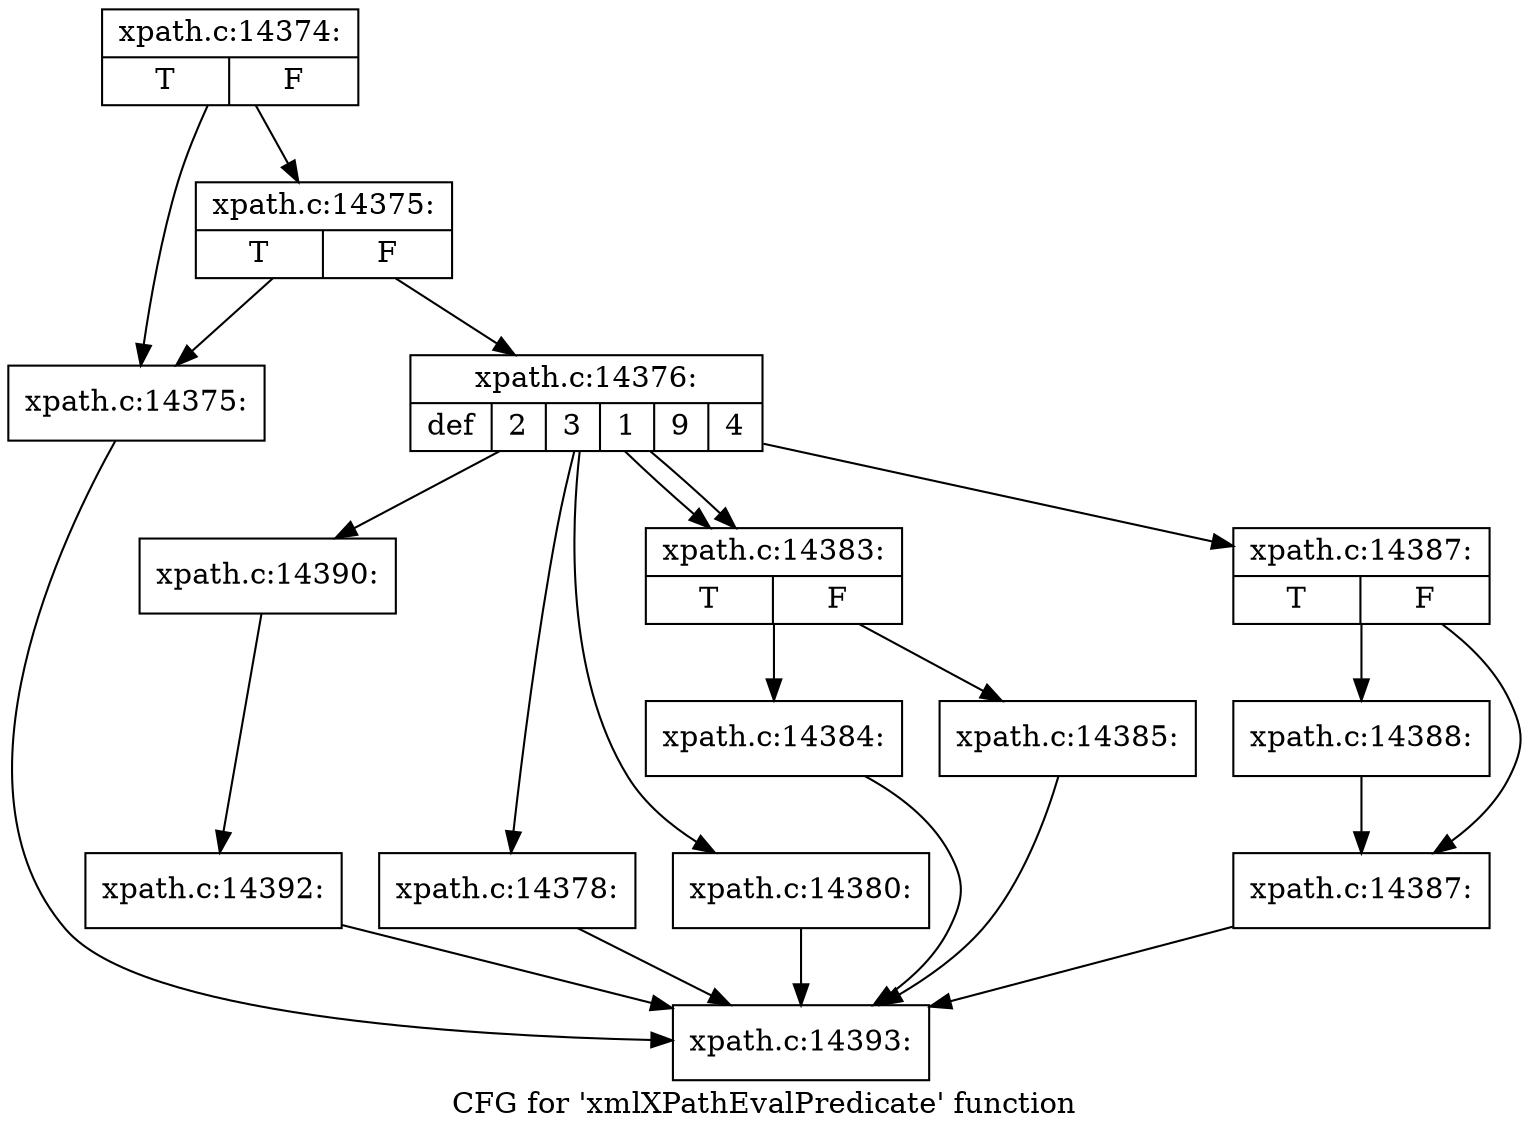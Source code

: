 digraph "CFG for 'xmlXPathEvalPredicate' function" {
	label="CFG for 'xmlXPathEvalPredicate' function";

	Node0x55e6b2392350 [shape=record,label="{xpath.c:14374:|{<s0>T|<s1>F}}"];
	Node0x55e6b2392350 -> Node0x55e6b2911f60;
	Node0x55e6b2392350 -> Node0x55e6b297aa60;
	Node0x55e6b297aa60 [shape=record,label="{xpath.c:14375:|{<s0>T|<s1>F}}"];
	Node0x55e6b297aa60 -> Node0x55e6b2911f60;
	Node0x55e6b297aa60 -> Node0x55e6b297aa10;
	Node0x55e6b2911f60 [shape=record,label="{xpath.c:14375:}"];
	Node0x55e6b2911f60 -> Node0x55e6b2874440;
	Node0x55e6b297aa10 [shape=record,label="{xpath.c:14376:|{<s0>def|<s1>2|<s2>3|<s3>1|<s4>9|<s5>4}}"];
	Node0x55e6b297aa10 -> Node0x55e6b29eb620;
	Node0x55e6b297aa10 -> Node0x55e6b29799c0;
	Node0x55e6b297aa10 -> Node0x55e6b2979c70;
	Node0x55e6b297aa10 -> Node0x55e6b297a1b0;
	Node0x55e6b297aa10 -> Node0x55e6b297a1b0;
	Node0x55e6b297aa10 -> Node0x55e6b299b440;
	Node0x55e6b29799c0 [shape=record,label="{xpath.c:14378:}"];
	Node0x55e6b29799c0 -> Node0x55e6b2874440;
	Node0x55e6b2979c70 [shape=record,label="{xpath.c:14380:}"];
	Node0x55e6b2979c70 -> Node0x55e6b2874440;
	Node0x55e6b297a1b0 [shape=record,label="{xpath.c:14383:|{<s0>T|<s1>F}}"];
	Node0x55e6b297a1b0 -> Node0x55e6b297a2a0;
	Node0x55e6b297a1b0 -> Node0x55e6b297a2f0;
	Node0x55e6b297a2a0 [shape=record,label="{xpath.c:14384:}"];
	Node0x55e6b297a2a0 -> Node0x55e6b2874440;
	Node0x55e6b297a2f0 [shape=record,label="{xpath.c:14385:}"];
	Node0x55e6b297a2f0 -> Node0x55e6b2874440;
	Node0x55e6b299b440 [shape=record,label="{xpath.c:14387:|{<s0>T|<s1>F}}"];
	Node0x55e6b299b440 -> Node0x55e6b299b570;
	Node0x55e6b299b440 -> Node0x55e6b299b520;
	Node0x55e6b299b570 [shape=record,label="{xpath.c:14388:}"];
	Node0x55e6b299b570 -> Node0x55e6b299b520;
	Node0x55e6b299b520 [shape=record,label="{xpath.c:14387:}"];
	Node0x55e6b299b520 -> Node0x55e6b2874440;
	Node0x55e6b29eb620 [shape=record,label="{xpath.c:14390:}"];
	Node0x55e6b29eb620 -> Node0x55e6b297ab10;
	Node0x55e6b297ab10 [shape=record,label="{xpath.c:14392:}"];
	Node0x55e6b297ab10 -> Node0x55e6b2874440;
	Node0x55e6b2874440 [shape=record,label="{xpath.c:14393:}"];
}
